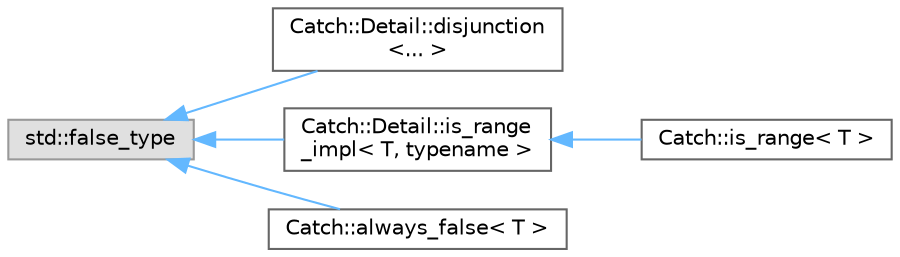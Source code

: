 digraph "Graphical Class Hierarchy"
{
 // LATEX_PDF_SIZE
  bgcolor="transparent";
  edge [fontname=Helvetica,fontsize=10,labelfontname=Helvetica,labelfontsize=10];
  node [fontname=Helvetica,fontsize=10,shape=box,height=0.2,width=0.4];
  rankdir="LR";
  Node0 [id="Node000000",label="std::false_type",height=0.2,width=0.4,color="grey60", fillcolor="#E0E0E0", style="filled",tooltip=" "];
  Node0 -> Node1 [id="edge63_Node000000_Node000001",dir="back",color="steelblue1",style="solid",tooltip=" "];
  Node1 [id="Node000001",label="Catch::Detail::disjunction\l\<... \>",height=0.2,width=0.4,color="grey40", fillcolor="white", style="filled",URL="$structCatch_1_1Detail_1_1disjunction.html",tooltip=" "];
  Node0 -> Node2 [id="edge64_Node000000_Node000002",dir="back",color="steelblue1",style="solid",tooltip=" "];
  Node2 [id="Node000002",label="Catch::Detail::is_range\l_impl\< T, typename \>",height=0.2,width=0.4,color="grey40", fillcolor="white", style="filled",URL="$structCatch_1_1Detail_1_1is__range__impl.html",tooltip=" "];
  Node2 -> Node3 [id="edge65_Node000002_Node000003",dir="back",color="steelblue1",style="solid",tooltip=" "];
  Node3 [id="Node000003",label="Catch::is_range\< T \>",height=0.2,width=0.4,color="grey40", fillcolor="white", style="filled",URL="$structCatch_1_1is__range.html",tooltip=" "];
  Node0 -> Node4 [id="edge66_Node000000_Node000004",dir="back",color="steelblue1",style="solid",tooltip=" "];
  Node4 [id="Node000004",label="Catch::always_false\< T \>",height=0.2,width=0.4,color="grey40", fillcolor="white", style="filled",URL="$structCatch_1_1always__false.html",tooltip=" "];
}
